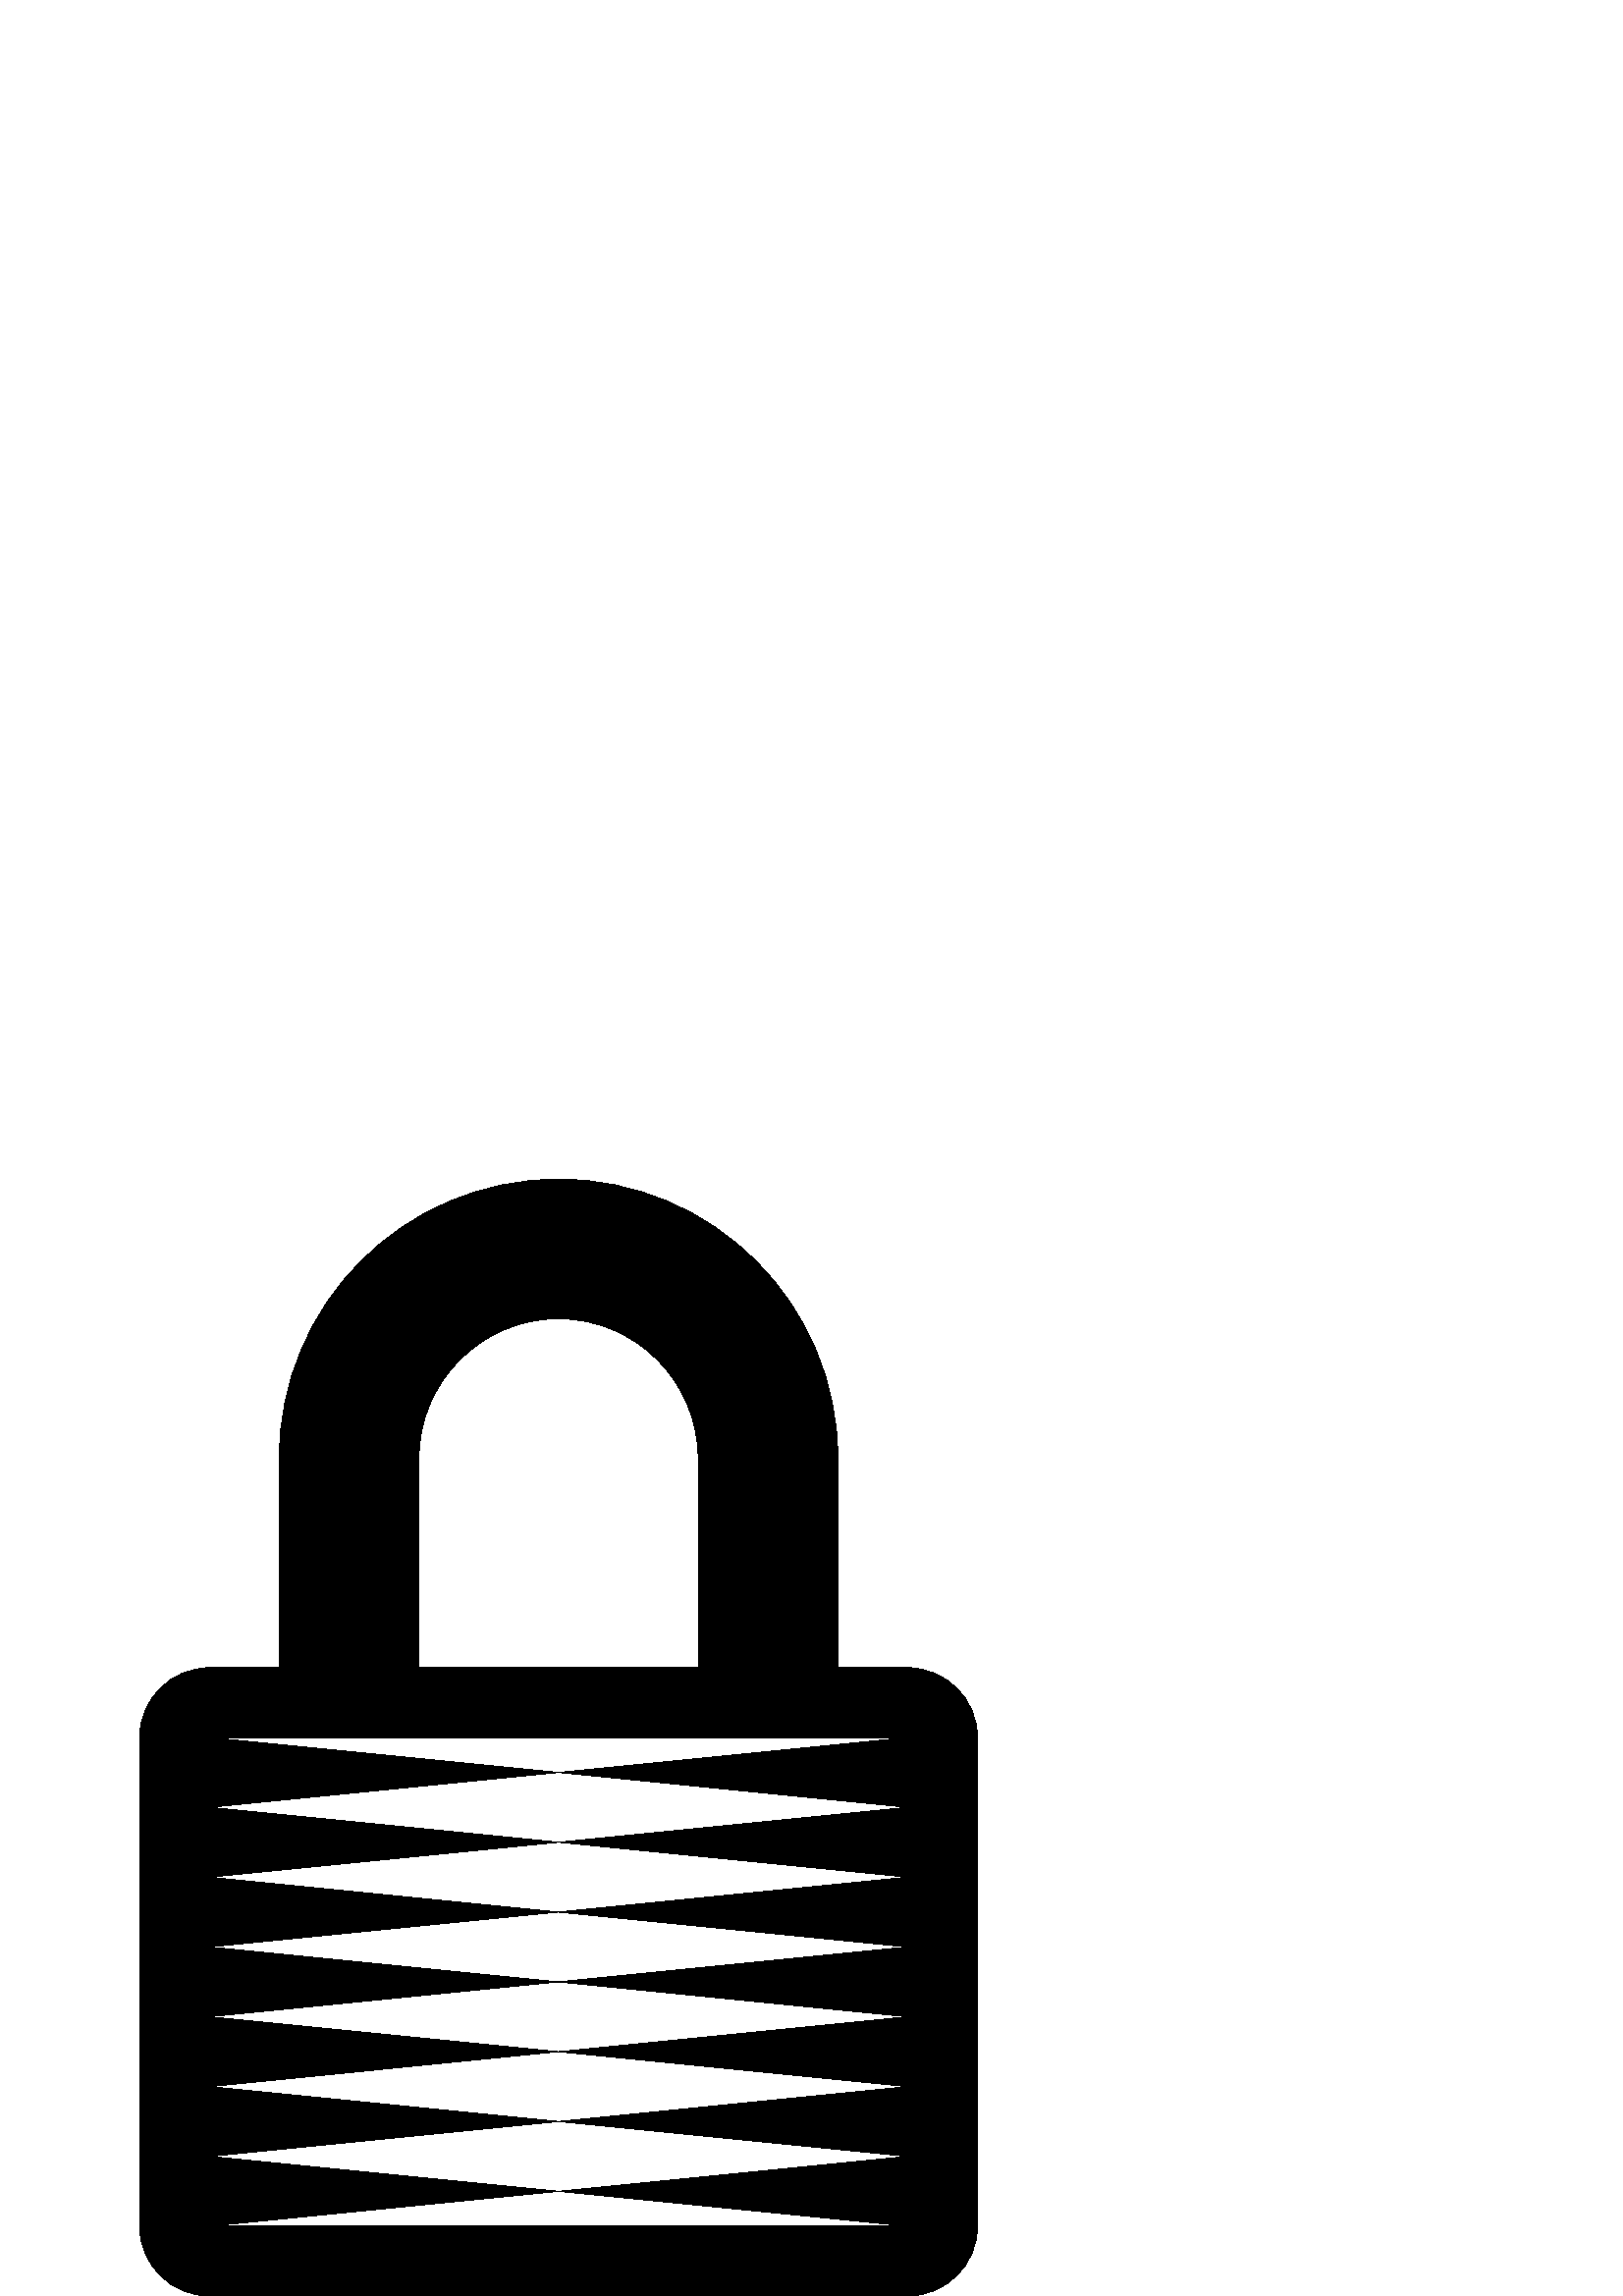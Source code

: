 %!PS-Adobe-3.0 EPSF-3.0
%%Pages: 1
%%BoundingBox: 51 -1 359 410
%%DocumentData: Clean7Bit
%%LanguageLevel: 2
%%EndComments
%%BeginProlog
/cairo_eps_state save def
/dict_count countdictstack def
/op_count count 1 sub def
userdict begin
/q { gsave } bind def
/Q { grestore } bind def
/cm { 6 array astore concat } bind def
/w { setlinewidth } bind def
/J { setlinecap } bind def
/j { setlinejoin } bind def
/M { setmiterlimit } bind def
/d { setdash } bind def
/m { moveto } bind def
/l { lineto } bind def
/c { curveto } bind def
/h { closepath } bind def
/re { exch dup neg 3 1 roll 5 3 roll moveto 0 rlineto
      0 exch rlineto 0 rlineto closepath } bind def
/S { stroke } bind def
/f { fill } bind def
/f* { eofill } bind def
/n { newpath } bind def
/W { clip } bind def
/W* { eoclip } bind def
/BT { } bind def
/ET { } bind def
/pdfmark where { pop globaldict /?pdfmark /exec load put }
    { globaldict begin /?pdfmark /pop load def /pdfmark
    /cleartomark load def end } ifelse
/BDC { mark 3 1 roll /BDC pdfmark } bind def
/EMC { mark /EMC pdfmark } bind def
/cairo_store_point { /cairo_point_y exch def /cairo_point_x exch def } def
/Tj { show currentpoint cairo_store_point } bind def
/TJ {
  {
    dup
    type /stringtype eq
    { show } { -0.001 mul 0 cairo_font_matrix dtransform rmoveto } ifelse
  } forall
  currentpoint cairo_store_point
} bind def
/cairo_selectfont { cairo_font_matrix aload pop pop pop 0 0 6 array astore
    cairo_font exch selectfont cairo_point_x cairo_point_y moveto } bind def
/Tf { pop /cairo_font exch def /cairo_font_matrix where
      { pop cairo_selectfont } if } bind def
/Td { matrix translate cairo_font_matrix matrix concatmatrix dup
      /cairo_font_matrix exch def dup 4 get exch 5 get cairo_store_point
      /cairo_font where { pop cairo_selectfont } if } bind def
/Tm { 2 copy 8 2 roll 6 array astore /cairo_font_matrix exch def
      cairo_store_point /cairo_font where { pop cairo_selectfont } if } bind def
/g { setgray } bind def
/rg { setrgbcolor } bind def
/d1 { setcachedevice } bind def
%%EndProlog
%%Page: 1 1
%%BeginPageSetup
%%PageBoundingBox: 51 -1 359 410
%%EndPageSetup
q 51 -1 308 411 rectclip q
0 409.6 410 -410 re W n
0 g
332.801 230.401 m 307.199 230.401 l 307.199 307.202 l 307.199 363.752 
261.355 409.6 204.801 409.6 c 148.246 409.6 102.398 363.752 102.398 
307.202 c 102.398 230.401 l 76.801 230.401 l 62.719 230.401 51.199 
218.881 51.199 204.799 c 51.199 25.6 l 51.199 11.522 62.719 -0.002 
76.801 -0.002 c 332.801 -0.002 l 346.879 -0.002 358.398 11.522 358.398 
25.6 c 358.398 204.799 l 358.398 218.881 346.879 230.401 332.801 
230.401 c h
153.602 307.202 m 153.602 335.432 176.566 358.401 204.801 358.401 c 
233.031 358.401 256 335.432 256 307.202 c 256 230.401 l 153.602 230.401 
l h
332.801 153.6 m 204.801 140.799 l 332.801 127.998 l 204.801 115.202 l 
332.801 102.401 l 204.801 89.6 l 332.801 76.799 l 204.801 63.998 l 
332.801 51.202 l 204.801 38.401 l 332.758 25.604 l 332.758 25.604 
332.754 25.6 332.754 25.6 c 76.848 25.6 l 76.844 25.6 76.844 25.604 
76.844 25.604 c 204.801 38.401 l 76.801 51.202 l 204.801 63.998 l 
76.801 76.799 l 204.801 89.6 l 76.801 102.401 l 204.801 115.202 l 
76.801 127.998 l 204.801 140.799 l 76.801 153.6 l 204.801 166.401 l 
76.801 179.202 l 204.801 191.998 l 76.84 204.795 l 76.844 204.799 
76.844 204.799 76.844 204.799 c 332.754 204.799 l 332.754 204.799 
332.758 204.795 332.758 204.795 c 204.801 191.998 l 332.801 179.202 l 
204.801 166.401 l h
332.801 153.6 m f
Q Q
showpage
%%Trailer
count op_count sub {pop} repeat
countdictstack dict_count sub {end} repeat
cairo_eps_state restore
%%EOF
